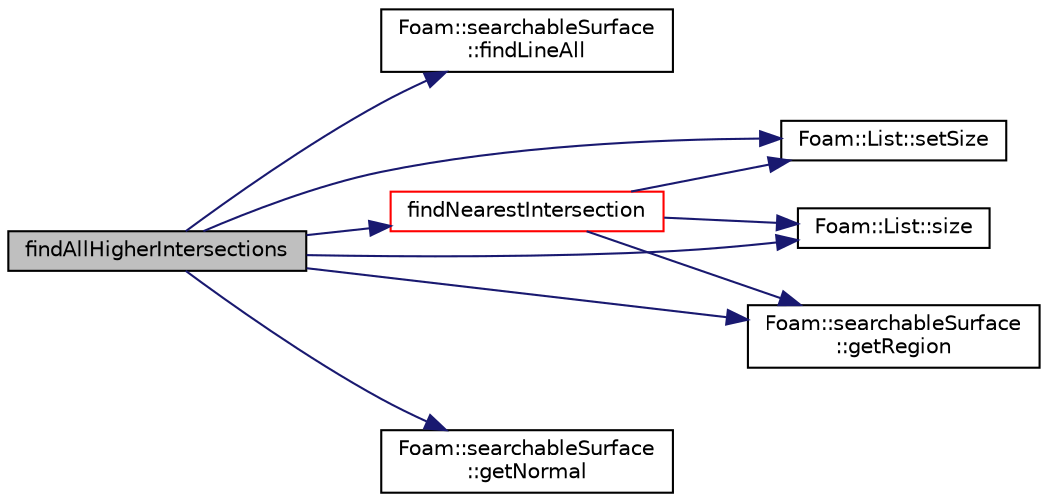 digraph "findAllHigherIntersections"
{
  bgcolor="transparent";
  edge [fontname="Helvetica",fontsize="10",labelfontname="Helvetica",labelfontsize="10"];
  node [fontname="Helvetica",fontsize="10",shape=record];
  rankdir="LR";
  Node657 [label="findAllHigherIntersections",height=0.2,width=0.4,color="black", fillcolor="grey75", style="filled", fontcolor="black"];
  Node657 -> Node658 [color="midnightblue",fontsize="10",style="solid",fontname="Helvetica"];
  Node658 [label="Foam::searchableSurface\l::findLineAll",height=0.2,width=0.4,color="black",URL="$a26369.html#ab9ae67746c1154aa24e34ada42afacec",tooltip="Get all intersections in order from start to end. "];
  Node657 -> Node659 [color="midnightblue",fontsize="10",style="solid",fontname="Helvetica"];
  Node659 [label="findNearestIntersection",height=0.2,width=0.4,color="red",URL="$a25881.html#acf97c614655ec4074abaa9c582fff90f",tooltip="Find intersection nearest to the endpoints. surface1,2 are. "];
  Node659 -> Node660 [color="midnightblue",fontsize="10",style="solid",fontname="Helvetica"];
  Node660 [label="Foam::List::setSize",height=0.2,width=0.4,color="black",URL="$a26833.html#aedb985ffeaf1bdbfeccc2a8730405703",tooltip="Reset size of List. "];
  Node659 -> Node661 [color="midnightblue",fontsize="10",style="solid",fontname="Helvetica"];
  Node661 [label="Foam::List::size",height=0.2,width=0.4,color="black",URL="$a26833.html#a8a5f6fa29bd4b500caf186f60245b384",tooltip="Override size to be inconsistent with allocated storage. "];
  Node659 -> Node663 [color="midnightblue",fontsize="10",style="solid",fontname="Helvetica"];
  Node663 [label="Foam::searchableSurface\l::getRegion",height=0.2,width=0.4,color="black",URL="$a26369.html#a08a437fdcf019de7941dbee87d35a56e",tooltip="From a set of points and indices get the region. "];
  Node657 -> Node664 [color="midnightblue",fontsize="10",style="solid",fontname="Helvetica"];
  Node664 [label="Foam::searchableSurface\l::getNormal",height=0.2,width=0.4,color="black",URL="$a26369.html#ac6cdeb0f4f73439c447d061b78e71e46",tooltip="From a set of points and indices get the normal. "];
  Node657 -> Node663 [color="midnightblue",fontsize="10",style="solid",fontname="Helvetica"];
  Node657 -> Node660 [color="midnightblue",fontsize="10",style="solid",fontname="Helvetica"];
  Node657 -> Node661 [color="midnightblue",fontsize="10",style="solid",fontname="Helvetica"];
}
